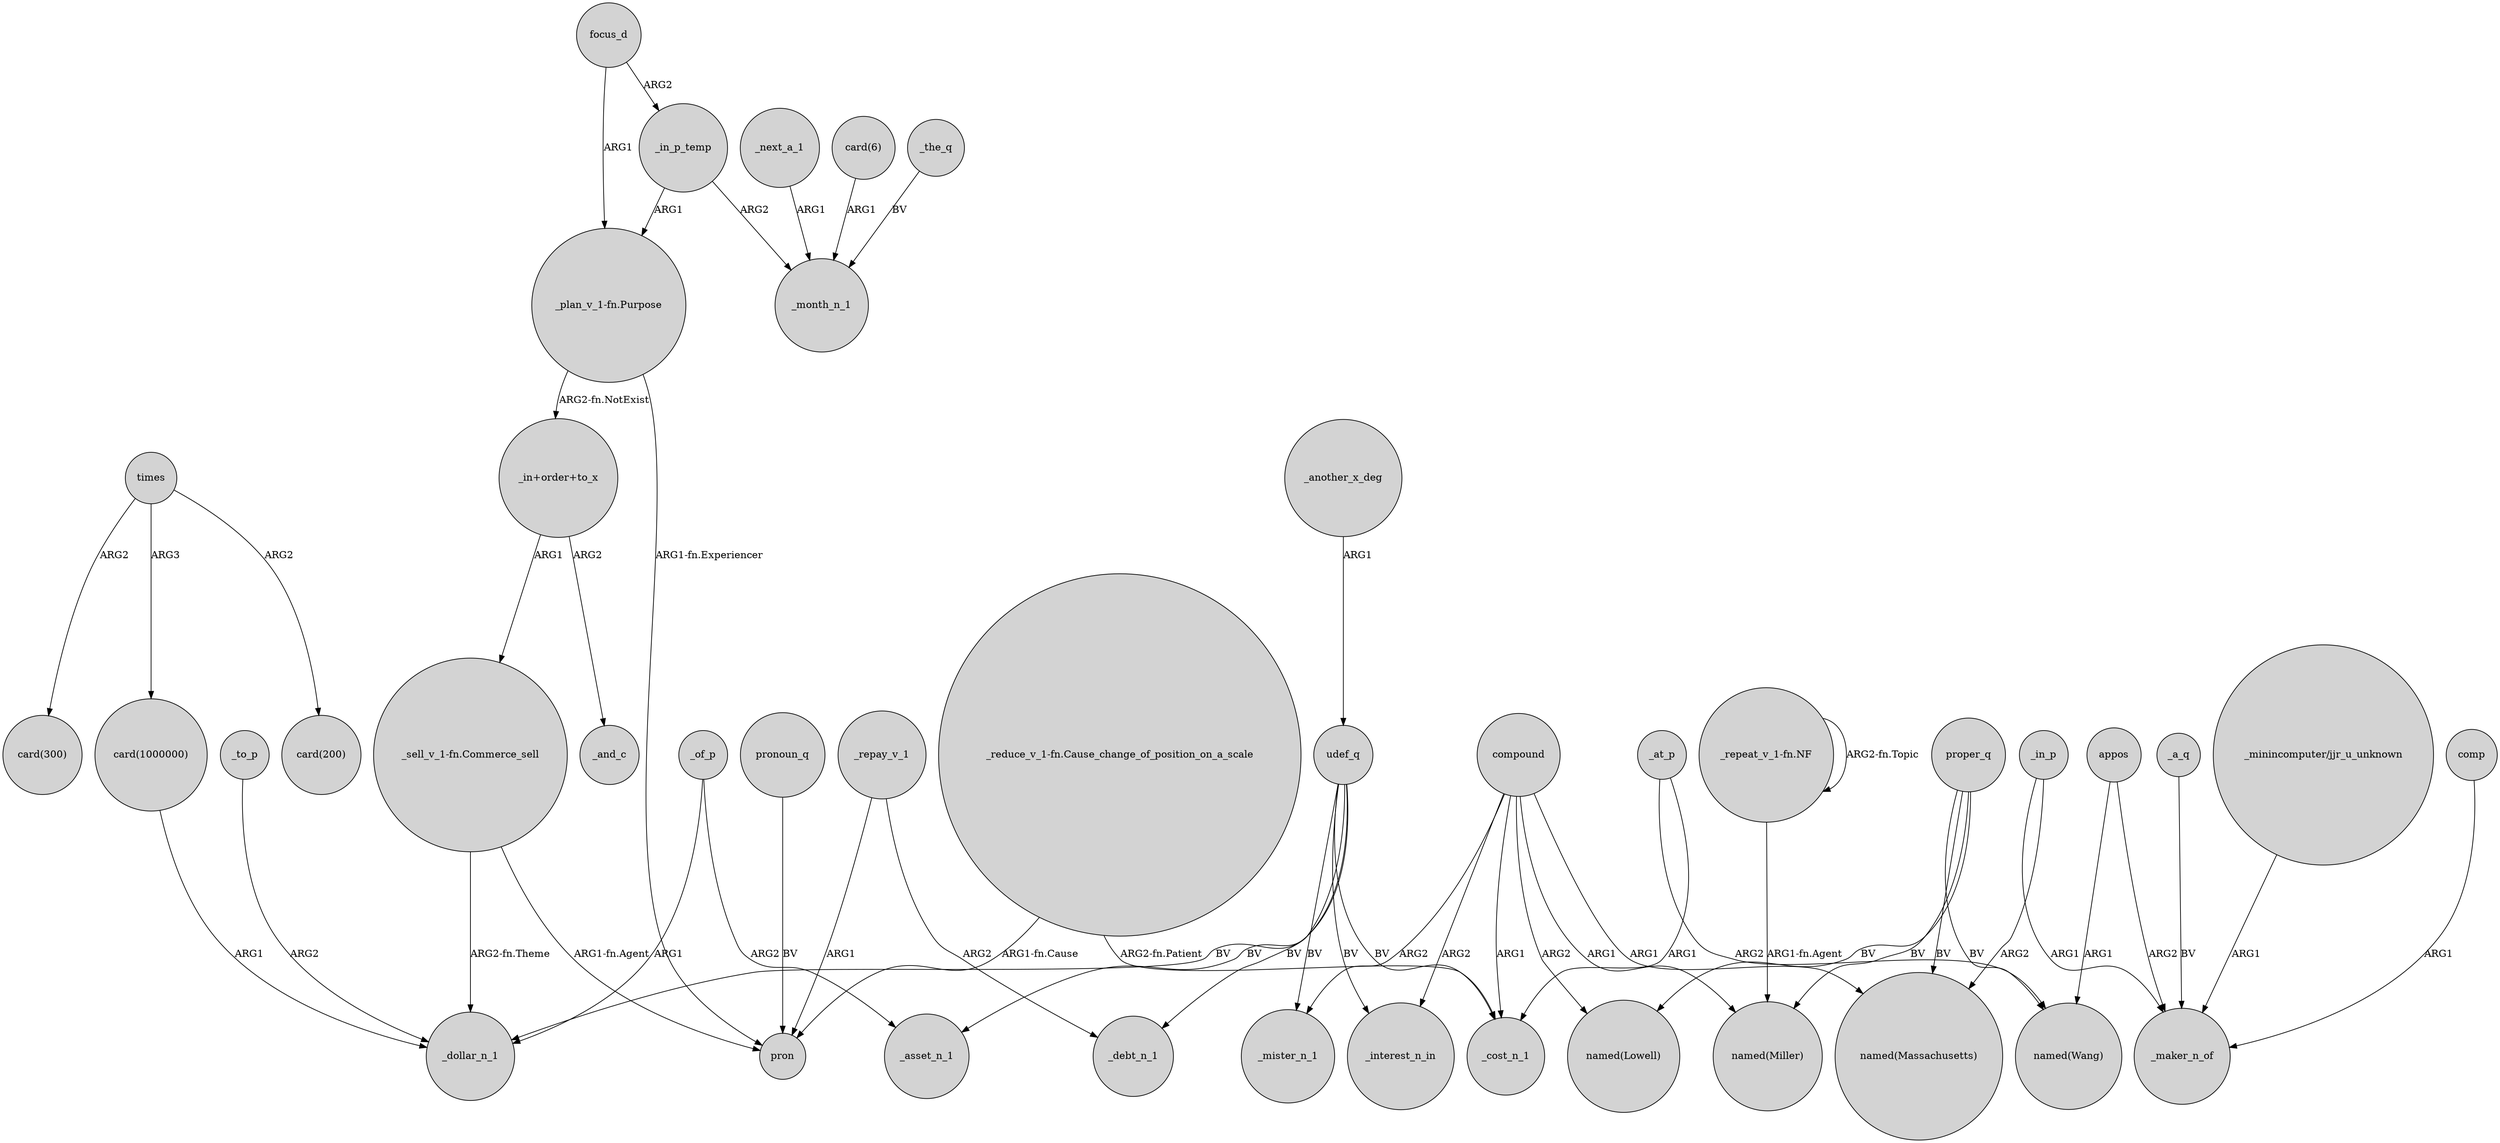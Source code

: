 digraph {
	node [shape=circle style=filled]
	"card(1000000)" -> _dollar_n_1 [label=ARG1]
	focus_d -> _in_p_temp [label=ARG2]
	focus_d -> "_plan_v_1-fn.Purpose" [label=ARG1]
	_to_p -> _dollar_n_1 [label=ARG2]
	_another_x_deg -> udef_q [label=ARG1]
	udef_q -> _debt_n_1 [label=BV]
	compound -> "named(Lowell)" [label=ARG2]
	_of_p -> _dollar_n_1 [label=ARG1]
	compound -> _mister_n_1 [label=ARG2]
	"_plan_v_1-fn.Purpose" -> pron [label="ARG1-fn.Experiencer"]
	_in_p_temp -> _month_n_1 [label=ARG2]
	_repay_v_1 -> _debt_n_1 [label=ARG2]
	udef_q -> _mister_n_1 [label=BV]
	_repay_v_1 -> pron [label=ARG1]
	_in_p -> "named(Massachusetts)" [label=ARG2]
	proper_q -> "named(Wang)" [label=BV]
	udef_q -> _interest_n_in [label=BV]
	times -> "card(300)" [label=ARG2]
	udef_q -> _cost_n_1 [label=BV]
	udef_q -> _asset_n_1 [label=BV]
	_of_p -> _asset_n_1 [label=ARG2]
	compound -> _interest_n_in [label=ARG2]
	appos -> _maker_n_of [label=ARG2]
	"_reduce_v_1-fn.Cause_change_of_position_on_a_scale" -> _cost_n_1 [label="ARG2-fn.Patient"]
	pronoun_q -> pron [label=BV]
	_the_q -> _month_n_1 [label=BV]
	appos -> "named(Wang)" [label=ARG1]
	times -> "card(200)" [label=ARG2]
	comp -> _maker_n_of [label=ARG1]
	proper_q -> "named(Lowell)" [label=BV]
	times -> "card(1000000)" [label=ARG3]
	compound -> "named(Miller)" [label=ARG1]
	_next_a_1 -> _month_n_1 [label=ARG1]
	"_sell_v_1-fn.Commerce_sell" -> _dollar_n_1 [label="ARG2-fn.Theme"]
	_a_q -> _maker_n_of [label=BV]
	compound -> _cost_n_1 [label=ARG1]
	"_repeat_v_1-fn.NF" -> "_repeat_v_1-fn.NF" [label="ARG2-fn.Topic"]
	_in_p -> _maker_n_of [label=ARG1]
	"_reduce_v_1-fn.Cause_change_of_position_on_a_scale" -> pron [label="ARG1-fn.Cause"]
	_at_p -> "named(Wang)" [label=ARG2]
	proper_q -> "named(Massachusetts)" [label=BV]
	proper_q -> "named(Miller)" [label=BV]
	"_in+order+to_x" -> _and_c [label=ARG2]
	"_in+order+to_x" -> "_sell_v_1-fn.Commerce_sell" [label=ARG1]
	"_minincomputer/jjr_u_unknown" -> _maker_n_of [label=ARG1]
	"_repeat_v_1-fn.NF" -> "named(Miller)" [label="ARG1-fn.Agent"]
	_at_p -> _cost_n_1 [label=ARG1]
	"_sell_v_1-fn.Commerce_sell" -> pron [label="ARG1-fn.Agent"]
	"card(6)" -> _month_n_1 [label=ARG1]
	compound -> "named(Massachusetts)" [label=ARG1]
	"_plan_v_1-fn.Purpose" -> "_in+order+to_x" [label="ARG2-fn.NotExist"]
	_in_p_temp -> "_plan_v_1-fn.Purpose" [label=ARG1]
	udef_q -> _dollar_n_1 [label=BV]
}
